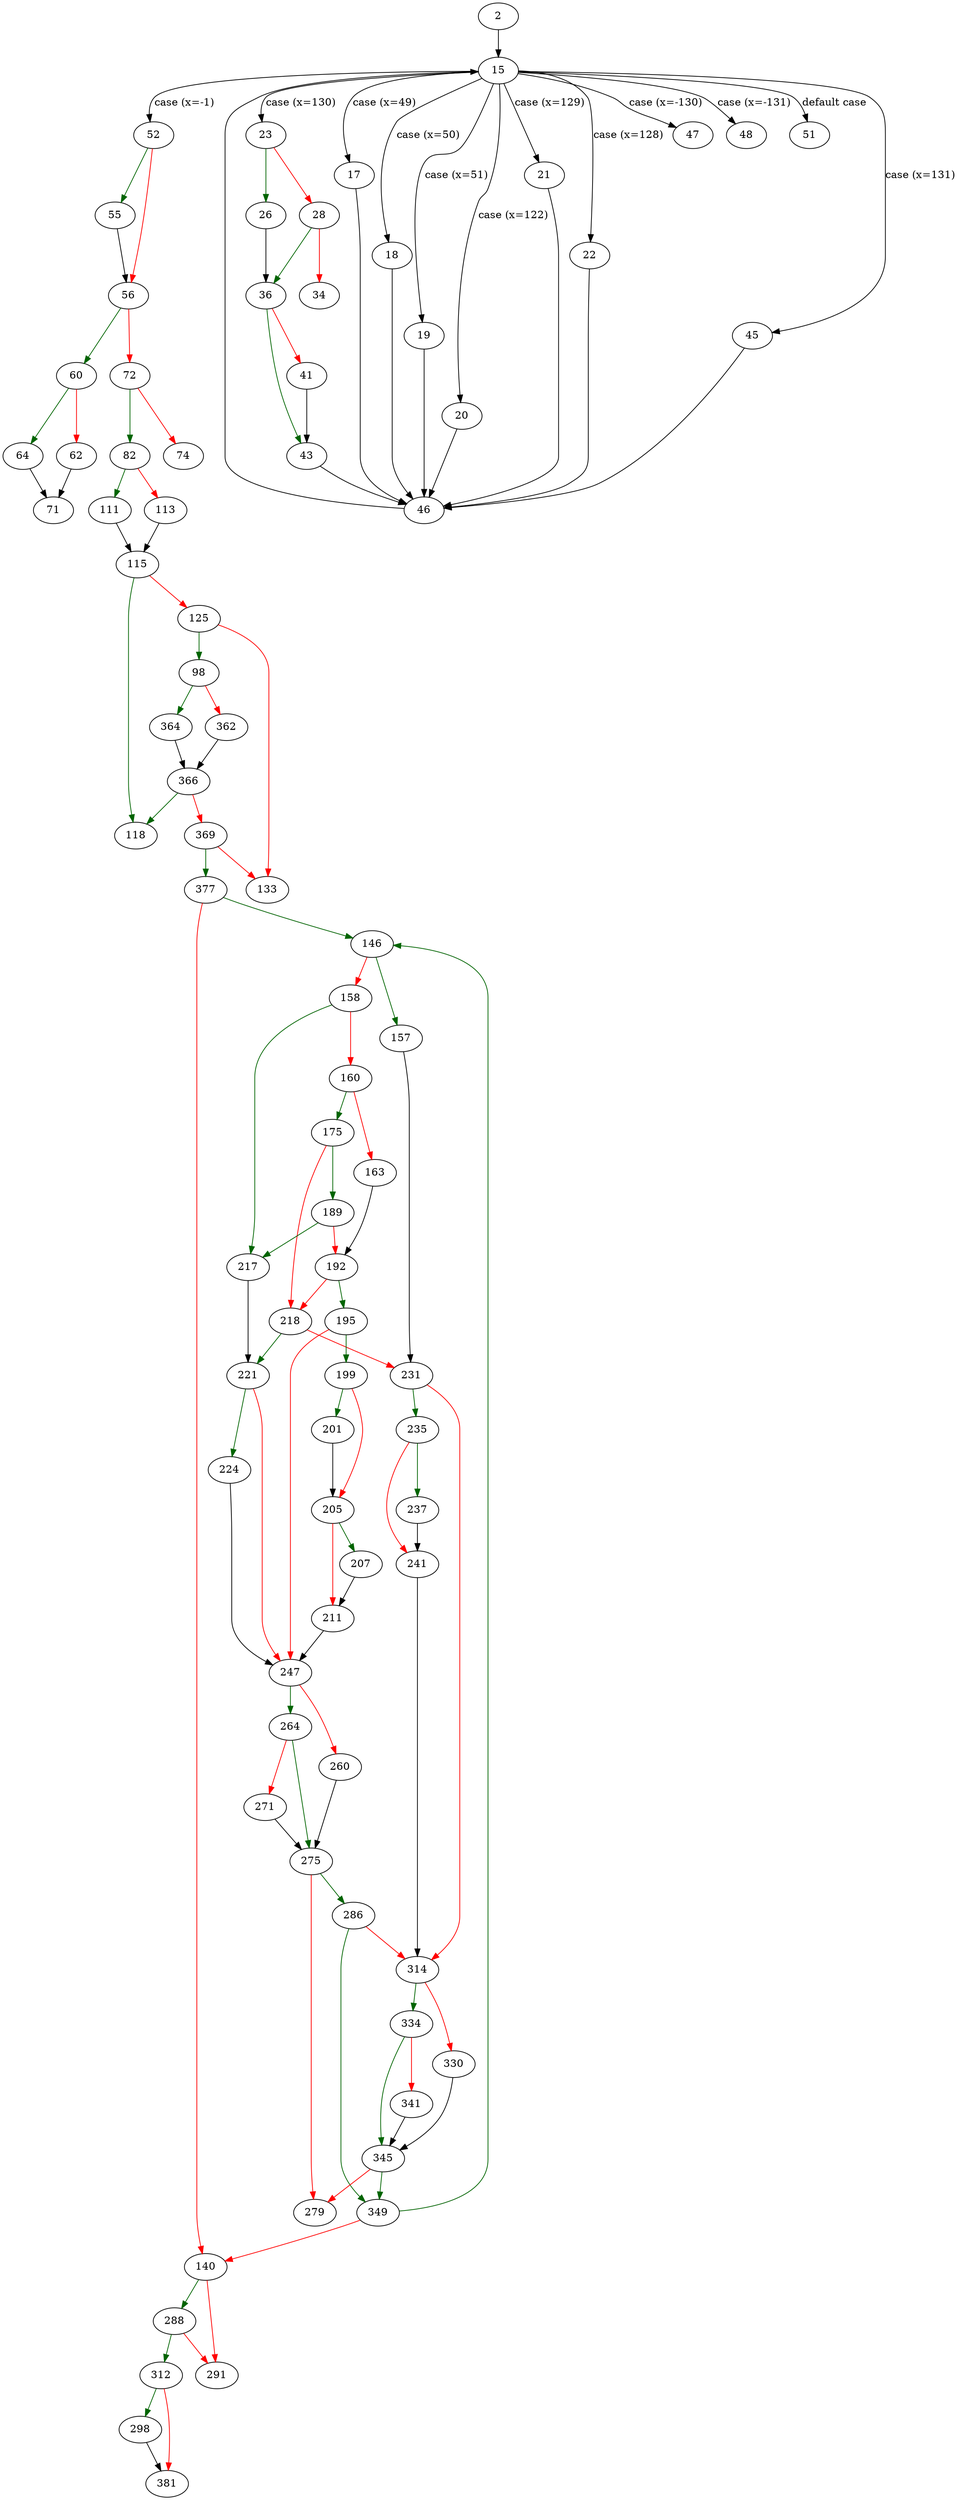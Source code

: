 strict digraph "main" {
	// Node definitions.
	2 [entry=true];
	15;
	52;
	17;
	18;
	19;
	20;
	21;
	22;
	23;
	45;
	47;
	48;
	51;
	46;
	26;
	28;
	36;
	34;
	43;
	41;
	55;
	56;
	60;
	72;
	64;
	62;
	71;
	82;
	74;
	111;
	113;
	98;
	364;
	362;
	115;
	118;
	125;
	133;
	140;
	288;
	291;
	146;
	157;
	158;
	231;
	217;
	160;
	175;
	163;
	192;
	189;
	218;
	195;
	199;
	247;
	201;
	205;
	207;
	211;
	221;
	224;
	235;
	314;
	237;
	241;
	264;
	260;
	275;
	271;
	286;
	279;
	349;
	312;
	298;
	381;
	334;
	330;
	345;
	341;
	366;
	369;
	377;

	// Edge definitions.
	2 -> 15;
	15 -> 52 [
		cond="case (x=-1)"
		label="case (x=-1)"
	];
	15 -> 17 [
		cond="case (x=49)"
		label="case (x=49)"
	];
	15 -> 18 [
		cond="case (x=50)"
		label="case (x=50)"
	];
	15 -> 19 [
		cond="case (x=51)"
		label="case (x=51)"
	];
	15 -> 20 [
		cond="case (x=122)"
		label="case (x=122)"
	];
	15 -> 21 [
		cond="case (x=129)"
		label="case (x=129)"
	];
	15 -> 22 [
		cond="case (x=128)"
		label="case (x=128)"
	];
	15 -> 23 [
		cond="case (x=130)"
		label="case (x=130)"
	];
	15 -> 45 [
		cond="case (x=131)"
		label="case (x=131)"
	];
	15 -> 47 [
		cond="case (x=-130)"
		label="case (x=-130)"
	];
	15 -> 48 [
		cond="case (x=-131)"
		label="case (x=-131)"
	];
	15 -> 51 [
		cond="default case"
		label="default case"
	];
	52 -> 55 [
		color=darkgreen
		cond=true
	];
	52 -> 56 [
		color=red
		cond=false
	];
	17 -> 46;
	18 -> 46;
	19 -> 46;
	20 -> 46;
	21 -> 46;
	22 -> 46;
	23 -> 26 [
		color=darkgreen
		cond=true
	];
	23 -> 28 [
		color=red
		cond=false
	];
	45 -> 46;
	46 -> 15;
	26 -> 36;
	28 -> 36 [
		color=darkgreen
		cond=true
	];
	28 -> 34 [
		color=red
		cond=false
	];
	36 -> 43 [
		color=darkgreen
		cond=true
	];
	36 -> 41 [
		color=red
		cond=false
	];
	43 -> 46;
	41 -> 43;
	55 -> 56;
	56 -> 60 [
		color=darkgreen
		cond=true
	];
	56 -> 72 [
		color=red
		cond=false
	];
	60 -> 64 [
		color=darkgreen
		cond=true
	];
	60 -> 62 [
		color=red
		cond=false
	];
	72 -> 82 [
		color=darkgreen
		cond=true
	];
	72 -> 74 [
		color=red
		cond=false
	];
	64 -> 71;
	62 -> 71;
	82 -> 111 [
		color=darkgreen
		cond=true
	];
	82 -> 113 [
		color=red
		cond=false
	];
	111 -> 115;
	113 -> 115;
	98 -> 364 [
		color=darkgreen
		cond=true
	];
	98 -> 362 [
		color=red
		cond=false
	];
	364 -> 366;
	362 -> 366;
	115 -> 118 [
		color=darkgreen
		cond=true
	];
	115 -> 125 [
		color=red
		cond=false
	];
	125 -> 98 [
		color=darkgreen
		cond=true
	];
	125 -> 133 [
		color=red
		cond=false
	];
	140 -> 288 [
		color=darkgreen
		cond=true
	];
	140 -> 291 [
		color=red
		cond=false
	];
	288 -> 291 [
		color=red
		cond=false
	];
	288 -> 312 [
		color=darkgreen
		cond=true
	];
	146 -> 157 [
		color=darkgreen
		cond=true
	];
	146 -> 158 [
		color=red
		cond=false
	];
	157 -> 231;
	158 -> 217 [
		color=darkgreen
		cond=true
	];
	158 -> 160 [
		color=red
		cond=false
	];
	231 -> 235 [
		color=darkgreen
		cond=true
	];
	231 -> 314 [
		color=red
		cond=false
	];
	217 -> 221;
	160 -> 175 [
		color=darkgreen
		cond=true
	];
	160 -> 163 [
		color=red
		cond=false
	];
	175 -> 189 [
		color=darkgreen
		cond=true
	];
	175 -> 218 [
		color=red
		cond=false
	];
	163 -> 192;
	192 -> 218 [
		color=red
		cond=false
	];
	192 -> 195 [
		color=darkgreen
		cond=true
	];
	189 -> 217 [
		color=darkgreen
		cond=true
	];
	189 -> 192 [
		color=red
		cond=false
	];
	218 -> 231 [
		color=red
		cond=false
	];
	218 -> 221 [
		color=darkgreen
		cond=true
	];
	195 -> 199 [
		color=darkgreen
		cond=true
	];
	195 -> 247 [
		color=red
		cond=false
	];
	199 -> 201 [
		color=darkgreen
		cond=true
	];
	199 -> 205 [
		color=red
		cond=false
	];
	247 -> 264 [
		color=darkgreen
		cond=true
	];
	247 -> 260 [
		color=red
		cond=false
	];
	201 -> 205;
	205 -> 207 [
		color=darkgreen
		cond=true
	];
	205 -> 211 [
		color=red
		cond=false
	];
	207 -> 211;
	211 -> 247;
	221 -> 247 [
		color=red
		cond=false
	];
	221 -> 224 [
		color=darkgreen
		cond=true
	];
	224 -> 247;
	235 -> 237 [
		color=darkgreen
		cond=true
	];
	235 -> 241 [
		color=red
		cond=false
	];
	314 -> 334 [
		color=darkgreen
		cond=true
	];
	314 -> 330 [
		color=red
		cond=false
	];
	237 -> 241;
	241 -> 314;
	264 -> 275 [
		color=darkgreen
		cond=true
	];
	264 -> 271 [
		color=red
		cond=false
	];
	260 -> 275;
	275 -> 286 [
		color=darkgreen
		cond=true
	];
	275 -> 279 [
		color=red
		cond=false
	];
	271 -> 275;
	286 -> 314 [
		color=red
		cond=false
	];
	286 -> 349 [
		color=darkgreen
		cond=true
	];
	349 -> 140 [
		color=red
		cond=false
	];
	349 -> 146 [
		color=darkgreen
		cond=true
	];
	312 -> 298 [
		color=darkgreen
		cond=true
	];
	312 -> 381 [
		color=red
		cond=false
	];
	298 -> 381;
	334 -> 345 [
		color=darkgreen
		cond=true
	];
	334 -> 341 [
		color=red
		cond=false
	];
	330 -> 345;
	345 -> 279 [
		color=red
		cond=false
	];
	345 -> 349 [
		color=darkgreen
		cond=true
	];
	341 -> 345;
	366 -> 118 [
		color=darkgreen
		cond=true
	];
	366 -> 369 [
		color=red
		cond=false
	];
	369 -> 133 [
		color=red
		cond=false
	];
	369 -> 377 [
		color=darkgreen
		cond=true
	];
	377 -> 140 [
		color=red
		cond=false
	];
	377 -> 146 [
		color=darkgreen
		cond=true
	];
}